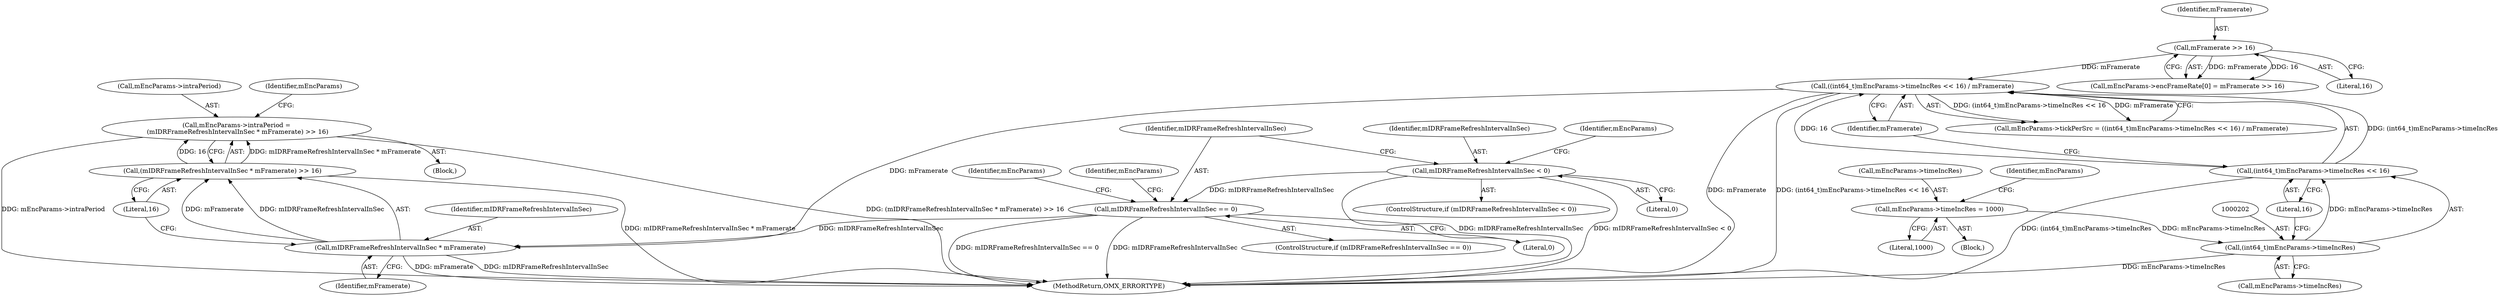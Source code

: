 digraph "0_Android_50270d98e26fa18b20ca88216c3526667b724ba7@integer" {
"1000329" [label="(Call,mEncParams->intraPeriod =\n (mIDRFrameRefreshIntervalInSec * mFramerate) >> 16)"];
"1000333" [label="(Call,(mIDRFrameRefreshIntervalInSec * mFramerate) >> 16)"];
"1000334" [label="(Call,mIDRFrameRefreshIntervalInSec * mFramerate)"];
"1000318" [label="(Call,mIDRFrameRefreshIntervalInSec == 0)"];
"1000306" [label="(Call,mIDRFrameRefreshIntervalInSec < 0)"];
"1000199" [label="(Call,((int64_t)mEncParams->timeIncRes << 16) / mFramerate)"];
"1000200" [label="(Call,(int64_t)mEncParams->timeIncRes << 16)"];
"1000201" [label="(Call,(int64_t)mEncParams->timeIncRes)"];
"1000190" [label="(Call,mEncParams->timeIncRes = 1000)"];
"1000157" [label="(Call,mFramerate >> 16)"];
"1000337" [label="(Literal,16)"];
"1000334" [label="(Call,mIDRFrameRefreshIntervalInSec * mFramerate)"];
"1000336" [label="(Identifier,mFramerate)"];
"1000157" [label="(Call,mFramerate >> 16)"];
"1000320" [label="(Literal,0)"];
"1000195" [label="(Call,mEncParams->tickPerSrc = ((int64_t)mEncParams->timeIncRes << 16) / mFramerate)"];
"1000200" [label="(Call,(int64_t)mEncParams->timeIncRes << 16)"];
"1000330" [label="(Call,mEncParams->intraPeriod)"];
"1000103" [label="(Block,)"];
"1000375" [label="(MethodReturn,OMX_ERRORTYPE)"];
"1000319" [label="(Identifier,mIDRFrameRefreshIntervalInSec)"];
"1000203" [label="(Call,mEncParams->timeIncRes)"];
"1000312" [label="(Identifier,mEncParams)"];
"1000308" [label="(Literal,0)"];
"1000151" [label="(Call,mEncParams->encFrameRate[0] = mFramerate >> 16)"];
"1000317" [label="(ControlStructure,if (mIDRFrameRefreshIntervalInSec == 0))"];
"1000206" [label="(Literal,16)"];
"1000331" [label="(Identifier,mEncParams)"];
"1000197" [label="(Identifier,mEncParams)"];
"1000340" [label="(Identifier,mEncParams)"];
"1000305" [label="(ControlStructure,if (mIDRFrameRefreshIntervalInSec < 0))"];
"1000324" [label="(Identifier,mEncParams)"];
"1000207" [label="(Identifier,mFramerate)"];
"1000199" [label="(Call,((int64_t)mEncParams->timeIncRes << 16) / mFramerate)"];
"1000333" [label="(Call,(mIDRFrameRefreshIntervalInSec * mFramerate) >> 16)"];
"1000201" [label="(Call,(int64_t)mEncParams->timeIncRes)"];
"1000329" [label="(Call,mEncParams->intraPeriod =\n (mIDRFrameRefreshIntervalInSec * mFramerate) >> 16)"];
"1000306" [label="(Call,mIDRFrameRefreshIntervalInSec < 0)"];
"1000158" [label="(Identifier,mFramerate)"];
"1000318" [label="(Call,mIDRFrameRefreshIntervalInSec == 0)"];
"1000328" [label="(Block,)"];
"1000307" [label="(Identifier,mIDRFrameRefreshIntervalInSec)"];
"1000191" [label="(Call,mEncParams->timeIncRes)"];
"1000159" [label="(Literal,16)"];
"1000335" [label="(Identifier,mIDRFrameRefreshIntervalInSec)"];
"1000194" [label="(Literal,1000)"];
"1000190" [label="(Call,mEncParams->timeIncRes = 1000)"];
"1000329" -> "1000328"  [label="AST: "];
"1000329" -> "1000333"  [label="CFG: "];
"1000330" -> "1000329"  [label="AST: "];
"1000333" -> "1000329"  [label="AST: "];
"1000340" -> "1000329"  [label="CFG: "];
"1000329" -> "1000375"  [label="DDG: (mIDRFrameRefreshIntervalInSec * mFramerate) >> 16"];
"1000329" -> "1000375"  [label="DDG: mEncParams->intraPeriod"];
"1000333" -> "1000329"  [label="DDG: mIDRFrameRefreshIntervalInSec * mFramerate"];
"1000333" -> "1000329"  [label="DDG: 16"];
"1000333" -> "1000337"  [label="CFG: "];
"1000334" -> "1000333"  [label="AST: "];
"1000337" -> "1000333"  [label="AST: "];
"1000333" -> "1000375"  [label="DDG: mIDRFrameRefreshIntervalInSec * mFramerate"];
"1000334" -> "1000333"  [label="DDG: mIDRFrameRefreshIntervalInSec"];
"1000334" -> "1000333"  [label="DDG: mFramerate"];
"1000334" -> "1000336"  [label="CFG: "];
"1000335" -> "1000334"  [label="AST: "];
"1000336" -> "1000334"  [label="AST: "];
"1000337" -> "1000334"  [label="CFG: "];
"1000334" -> "1000375"  [label="DDG: mFramerate"];
"1000334" -> "1000375"  [label="DDG: mIDRFrameRefreshIntervalInSec"];
"1000318" -> "1000334"  [label="DDG: mIDRFrameRefreshIntervalInSec"];
"1000199" -> "1000334"  [label="DDG: mFramerate"];
"1000318" -> "1000317"  [label="AST: "];
"1000318" -> "1000320"  [label="CFG: "];
"1000319" -> "1000318"  [label="AST: "];
"1000320" -> "1000318"  [label="AST: "];
"1000324" -> "1000318"  [label="CFG: "];
"1000331" -> "1000318"  [label="CFG: "];
"1000318" -> "1000375"  [label="DDG: mIDRFrameRefreshIntervalInSec == 0"];
"1000318" -> "1000375"  [label="DDG: mIDRFrameRefreshIntervalInSec"];
"1000306" -> "1000318"  [label="DDG: mIDRFrameRefreshIntervalInSec"];
"1000306" -> "1000305"  [label="AST: "];
"1000306" -> "1000308"  [label="CFG: "];
"1000307" -> "1000306"  [label="AST: "];
"1000308" -> "1000306"  [label="AST: "];
"1000312" -> "1000306"  [label="CFG: "];
"1000319" -> "1000306"  [label="CFG: "];
"1000306" -> "1000375"  [label="DDG: mIDRFrameRefreshIntervalInSec"];
"1000306" -> "1000375"  [label="DDG: mIDRFrameRefreshIntervalInSec < 0"];
"1000199" -> "1000195"  [label="AST: "];
"1000199" -> "1000207"  [label="CFG: "];
"1000200" -> "1000199"  [label="AST: "];
"1000207" -> "1000199"  [label="AST: "];
"1000195" -> "1000199"  [label="CFG: "];
"1000199" -> "1000375"  [label="DDG: (int64_t)mEncParams->timeIncRes << 16"];
"1000199" -> "1000375"  [label="DDG: mFramerate"];
"1000199" -> "1000195"  [label="DDG: (int64_t)mEncParams->timeIncRes << 16"];
"1000199" -> "1000195"  [label="DDG: mFramerate"];
"1000200" -> "1000199"  [label="DDG: (int64_t)mEncParams->timeIncRes"];
"1000200" -> "1000199"  [label="DDG: 16"];
"1000157" -> "1000199"  [label="DDG: mFramerate"];
"1000200" -> "1000206"  [label="CFG: "];
"1000201" -> "1000200"  [label="AST: "];
"1000206" -> "1000200"  [label="AST: "];
"1000207" -> "1000200"  [label="CFG: "];
"1000200" -> "1000375"  [label="DDG: (int64_t)mEncParams->timeIncRes"];
"1000201" -> "1000200"  [label="DDG: mEncParams->timeIncRes"];
"1000201" -> "1000203"  [label="CFG: "];
"1000202" -> "1000201"  [label="AST: "];
"1000203" -> "1000201"  [label="AST: "];
"1000206" -> "1000201"  [label="CFG: "];
"1000201" -> "1000375"  [label="DDG: mEncParams->timeIncRes"];
"1000190" -> "1000201"  [label="DDG: mEncParams->timeIncRes"];
"1000190" -> "1000103"  [label="AST: "];
"1000190" -> "1000194"  [label="CFG: "];
"1000191" -> "1000190"  [label="AST: "];
"1000194" -> "1000190"  [label="AST: "];
"1000197" -> "1000190"  [label="CFG: "];
"1000157" -> "1000151"  [label="AST: "];
"1000157" -> "1000159"  [label="CFG: "];
"1000158" -> "1000157"  [label="AST: "];
"1000159" -> "1000157"  [label="AST: "];
"1000151" -> "1000157"  [label="CFG: "];
"1000157" -> "1000151"  [label="DDG: mFramerate"];
"1000157" -> "1000151"  [label="DDG: 16"];
}
